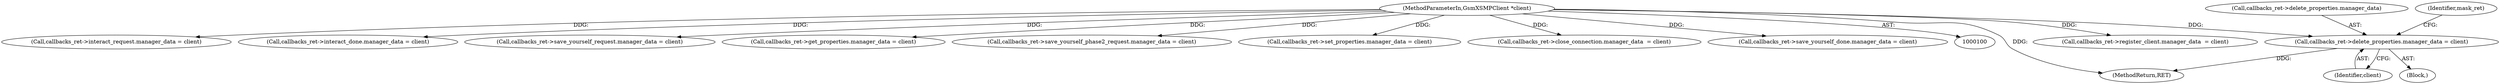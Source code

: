 digraph "0_gnome-session_b0dc999e0b45355314616321dbb6cb71e729fc9d_0@pointer" {
"1000279" [label="(Call,callbacks_ret->delete_properties.manager_data = client)"];
"1000101" [label="(MethodParameterIn,GsmXSMPClient *client)"];
"1000280" [label="(Call,callbacks_ret->delete_properties.manager_data)"];
"1000304" [label="(MethodReturn,RET)"];
"1000135" [label="(Call,callbacks_ret->register_client.manager_data  = client)"];
"1000153" [label="(Call,callbacks_ret->interact_request.manager_data = client)"];
"1000171" [label="(Call,callbacks_ret->interact_done.manager_data = client)"];
"1000189" [label="(Call,callbacks_ret->save_yourself_request.manager_data = client)"];
"1000105" [label="(Block,)"];
"1000285" [label="(Identifier,client)"];
"1000101" [label="(MethodParameterIn,GsmXSMPClient *client)"];
"1000297" [label="(Call,callbacks_ret->get_properties.manager_data = client)"];
"1000288" [label="(Identifier,mask_ret)"];
"1000207" [label="(Call,callbacks_ret->save_yourself_phase2_request.manager_data = client)"];
"1000261" [label="(Call,callbacks_ret->set_properties.manager_data = client)"];
"1000243" [label="(Call,callbacks_ret->close_connection.manager_data  = client)"];
"1000225" [label="(Call,callbacks_ret->save_yourself_done.manager_data = client)"];
"1000279" [label="(Call,callbacks_ret->delete_properties.manager_data = client)"];
"1000279" -> "1000105"  [label="AST: "];
"1000279" -> "1000285"  [label="CFG: "];
"1000280" -> "1000279"  [label="AST: "];
"1000285" -> "1000279"  [label="AST: "];
"1000288" -> "1000279"  [label="CFG: "];
"1000279" -> "1000304"  [label="DDG: "];
"1000101" -> "1000279"  [label="DDG: "];
"1000101" -> "1000100"  [label="AST: "];
"1000101" -> "1000304"  [label="DDG: "];
"1000101" -> "1000135"  [label="DDG: "];
"1000101" -> "1000153"  [label="DDG: "];
"1000101" -> "1000171"  [label="DDG: "];
"1000101" -> "1000189"  [label="DDG: "];
"1000101" -> "1000207"  [label="DDG: "];
"1000101" -> "1000225"  [label="DDG: "];
"1000101" -> "1000243"  [label="DDG: "];
"1000101" -> "1000261"  [label="DDG: "];
"1000101" -> "1000297"  [label="DDG: "];
}
